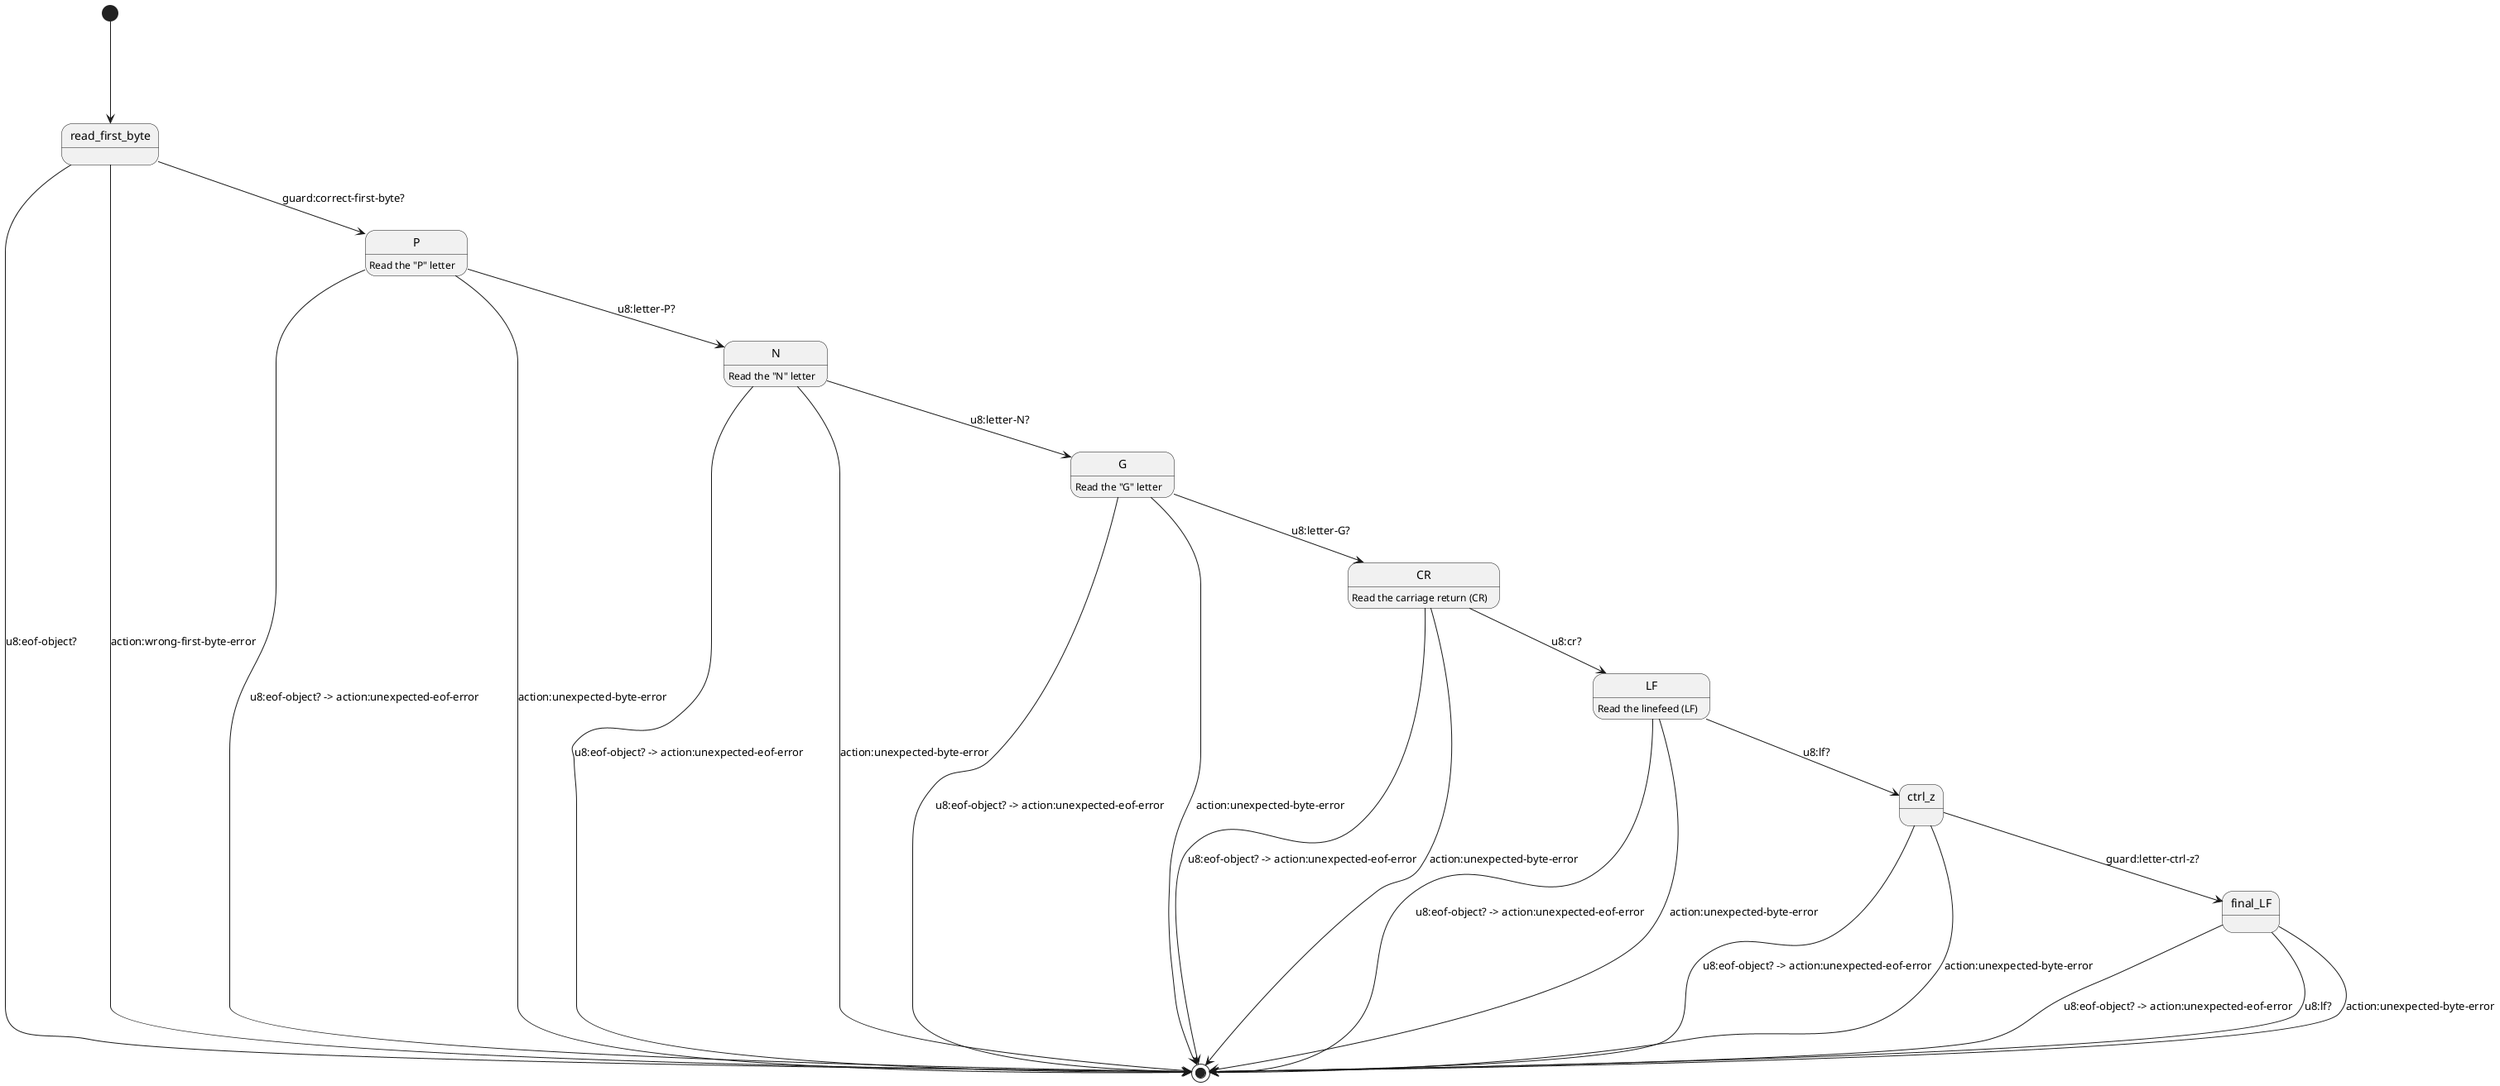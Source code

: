 @startuml
[*] ---> read_first_byte

read_first_byte --> [*]: u8:eof-object?
read_first_byte -down-> P: guard:correct-first-byte?
read_first_byte --> [*]: action:wrong-first-byte-error

P: Read the "P" letter
P --> [*]: u8:eof-object? -> action:unexpected-eof-error
P -down-> N: u8:letter-P?
P --> [*]: action:unexpected-byte-error

N: Read the "N" letter
N --> [*]: u8:eof-object? -> action:unexpected-eof-error
N -down-> G: u8:letter-N?
N --> [*]: action:unexpected-byte-error

G: Read the "G" letter
G --> [*]: u8:eof-object? -> action:unexpected-eof-error
G -down-> CR: u8:letter-G?
G --> [*]: action:unexpected-byte-error

CR: Read the carriage return (CR)
CR ---> [*]: u8:eof-object? -> action:unexpected-eof-error
CR -down-> LF: u8:cr?
CR --> [*]: action:unexpected-byte-error

LF: Read the linefeed (LF)
LF ---> [*]: u8:eof-object? -> action:unexpected-eof-error
LF -down-> ctrl_z: u8:lf?
LF ---> [*]: action:unexpected-byte-error

ctrl_z --> [*]: u8:eof-object? -> action:unexpected-eof-error
ctrl_z -down-> final_LF: guard:letter-ctrl-z?
ctrl_z --> [*]: action:unexpected-byte-error

final_LF ---> [*]: u8:eof-object? -> action:unexpected-eof-error
final_LF -down-> [*]: u8:lf?
final_LF ---> [*]: action:unexpected-byte-error
@enduml
